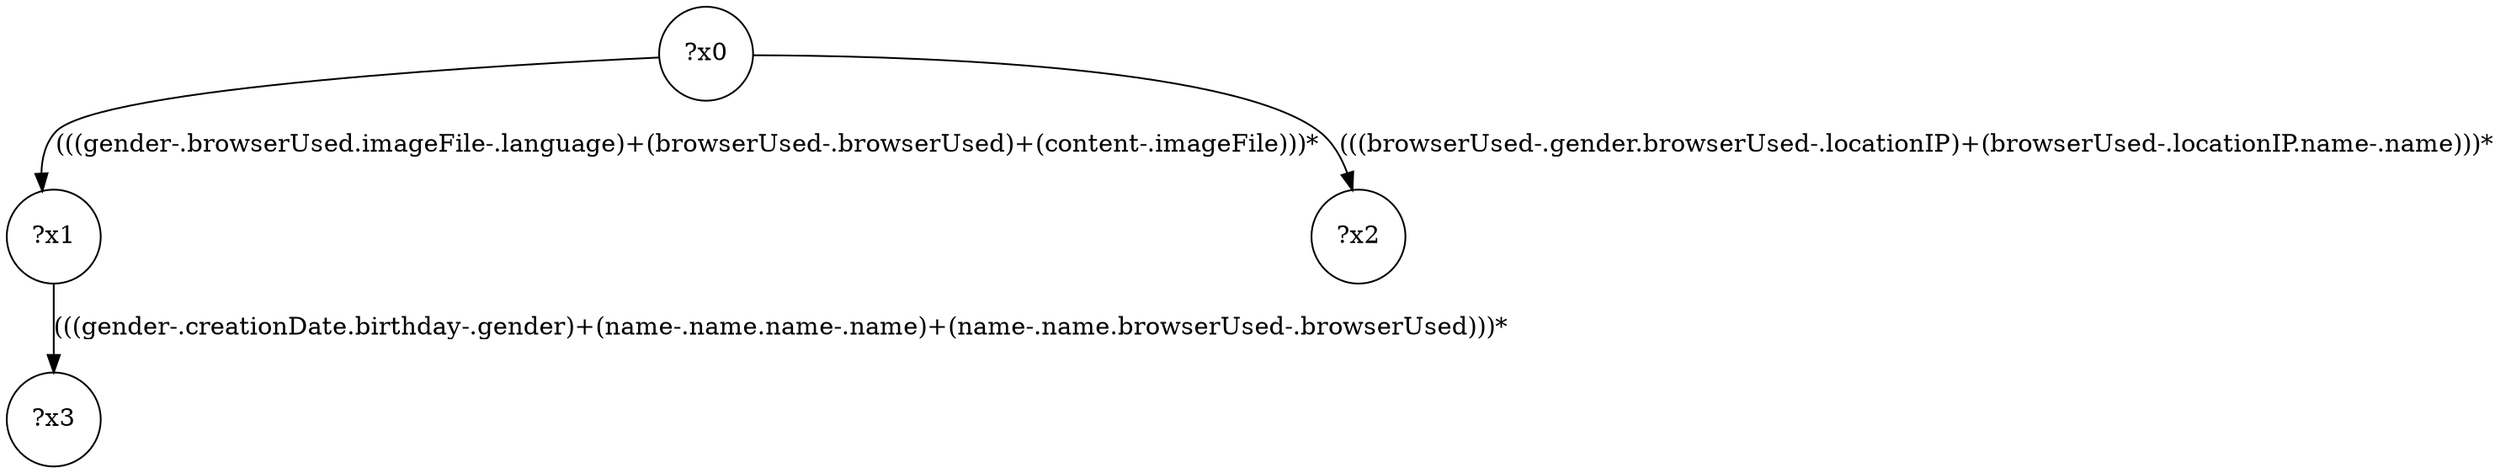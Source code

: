 digraph g {
	x0 [shape=circle, label="?x0"];
	x1 [shape=circle, label="?x1"];
	x0 -> x1 [label="(((gender-.browserUsed.imageFile-.language)+(browserUsed-.browserUsed)+(content-.imageFile)))*"];
	x2 [shape=circle, label="?x2"];
	x0 -> x2 [label="(((browserUsed-.gender.browserUsed-.locationIP)+(browserUsed-.locationIP.name-.name)))*"];
	x3 [shape=circle, label="?x3"];
	x1 -> x3 [label="(((gender-.creationDate.birthday-.gender)+(name-.name.name-.name)+(name-.name.browserUsed-.browserUsed)))*"];
}
